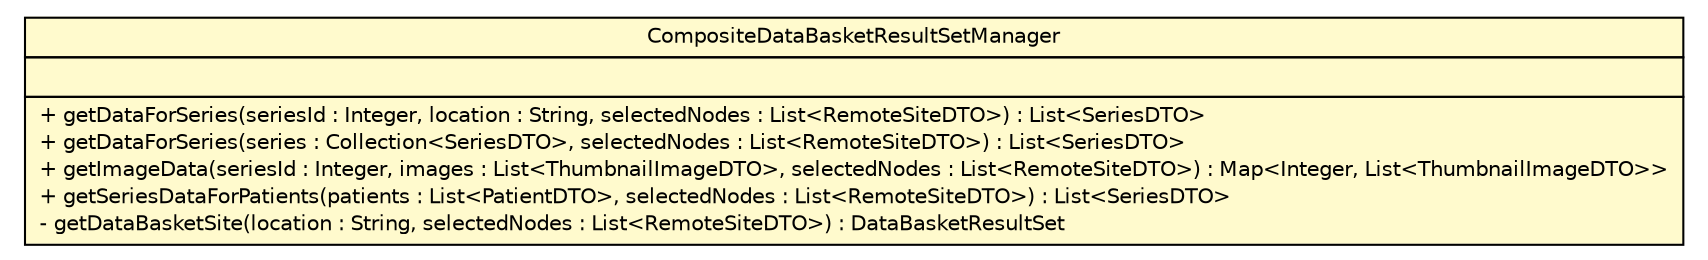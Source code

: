 #!/usr/local/bin/dot
#
# Class diagram 
# Generated by UmlGraph version 4.8 (http://www.spinellis.gr/sw/umlgraph)
#

digraph G {
	edge [fontname="Helvetica",fontsize=10,labelfontname="Helvetica",labelfontsize=10];
	node [fontname="Helvetica",fontsize=10,shape=plaintext];
	// gov.nih.nci.ncia.resultset.CompositeDataBasketResultSetManager
	c50437 [label=<<table border="0" cellborder="1" cellspacing="0" cellpadding="2" port="p" bgcolor="lemonChiffon" href="./CompositeDataBasketResultSetManager.html">
		<tr><td><table border="0" cellspacing="0" cellpadding="1">
			<tr><td> CompositeDataBasketResultSetManager </td></tr>
		</table></td></tr>
		<tr><td><table border="0" cellspacing="0" cellpadding="1">
			<tr><td align="left">  </td></tr>
		</table></td></tr>
		<tr><td><table border="0" cellspacing="0" cellpadding="1">
			<tr><td align="left"> + getDataForSeries(seriesId : Integer, location : String, selectedNodes : List&lt;RemoteSiteDTO&gt;) : List&lt;SeriesDTO&gt; </td></tr>
			<tr><td align="left"> + getDataForSeries(series : Collection&lt;SeriesDTO&gt;, selectedNodes : List&lt;RemoteSiteDTO&gt;) : List&lt;SeriesDTO&gt; </td></tr>
			<tr><td align="left"> + getImageData(seriesId : Integer, images : List&lt;ThumbnailImageDTO&gt;, selectedNodes : List&lt;RemoteSiteDTO&gt;) : Map&lt;Integer, List&lt;ThumbnailImageDTO&gt;&gt; </td></tr>
			<tr><td align="left"> + getSeriesDataForPatients(patients : List&lt;PatientDTO&gt;, selectedNodes : List&lt;RemoteSiteDTO&gt;) : List&lt;SeriesDTO&gt; </td></tr>
			<tr><td align="left"> - getDataBasketSite(location : String, selectedNodes : List&lt;RemoteSiteDTO&gt;) : DataBasketResultSet </td></tr>
		</table></td></tr>
		</table>>, fontname="Helvetica", fontcolor="black", fontsize=10.0];
}

